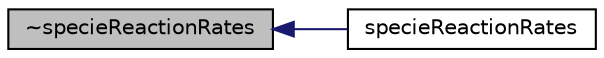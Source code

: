 digraph "~specieReactionRates"
{
  bgcolor="transparent";
  edge [fontname="Helvetica",fontsize="10",labelfontname="Helvetica",labelfontsize="10"];
  node [fontname="Helvetica",fontsize="10",shape=record];
  rankdir="LR";
  Node8 [label="~specieReactionRates",height=0.2,width=0.4,color="black", fillcolor="grey75", style="filled", fontcolor="black"];
  Node8 -> Node9 [dir="back",color="midnightblue",fontsize="10",style="solid",fontname="Helvetica"];
  Node9 [label="specieReactionRates",height=0.2,width=0.4,color="black",URL="$a31153.html#aedb910a874bb1592f281935c7ade7414",tooltip="Construct from Time and dictionary. "];
}
